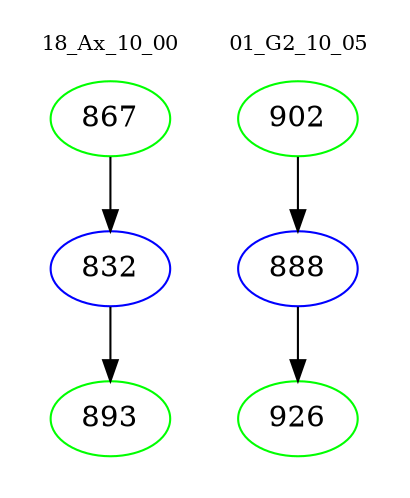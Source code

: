 digraph{
subgraph cluster_0 {
color = white
label = "18_Ax_10_00";
fontsize=10;
T0_867 [label="867", color="green"]
T0_867 -> T0_832 [color="black"]
T0_832 [label="832", color="blue"]
T0_832 -> T0_893 [color="black"]
T0_893 [label="893", color="green"]
}
subgraph cluster_1 {
color = white
label = "01_G2_10_05";
fontsize=10;
T1_902 [label="902", color="green"]
T1_902 -> T1_888 [color="black"]
T1_888 [label="888", color="blue"]
T1_888 -> T1_926 [color="black"]
T1_926 [label="926", color="green"]
}
}

